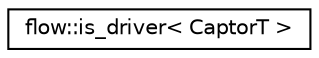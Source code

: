 digraph "Graphical Class Hierarchy"
{
 // LATEX_PDF_SIZE
  edge [fontname="Helvetica",fontsize="10",labelfontname="Helvetica",labelfontsize="10"];
  node [fontname="Helvetica",fontsize="10",shape=record];
  rankdir="LR";
  Node0 [label="flow::is_driver\< CaptorT \>",height=0.2,width=0.4,color="black", fillcolor="white", style="filled",URL="$structflow_1_1is__driver.html",tooltip="Checks if captor object derived from a Driver base."];
}
